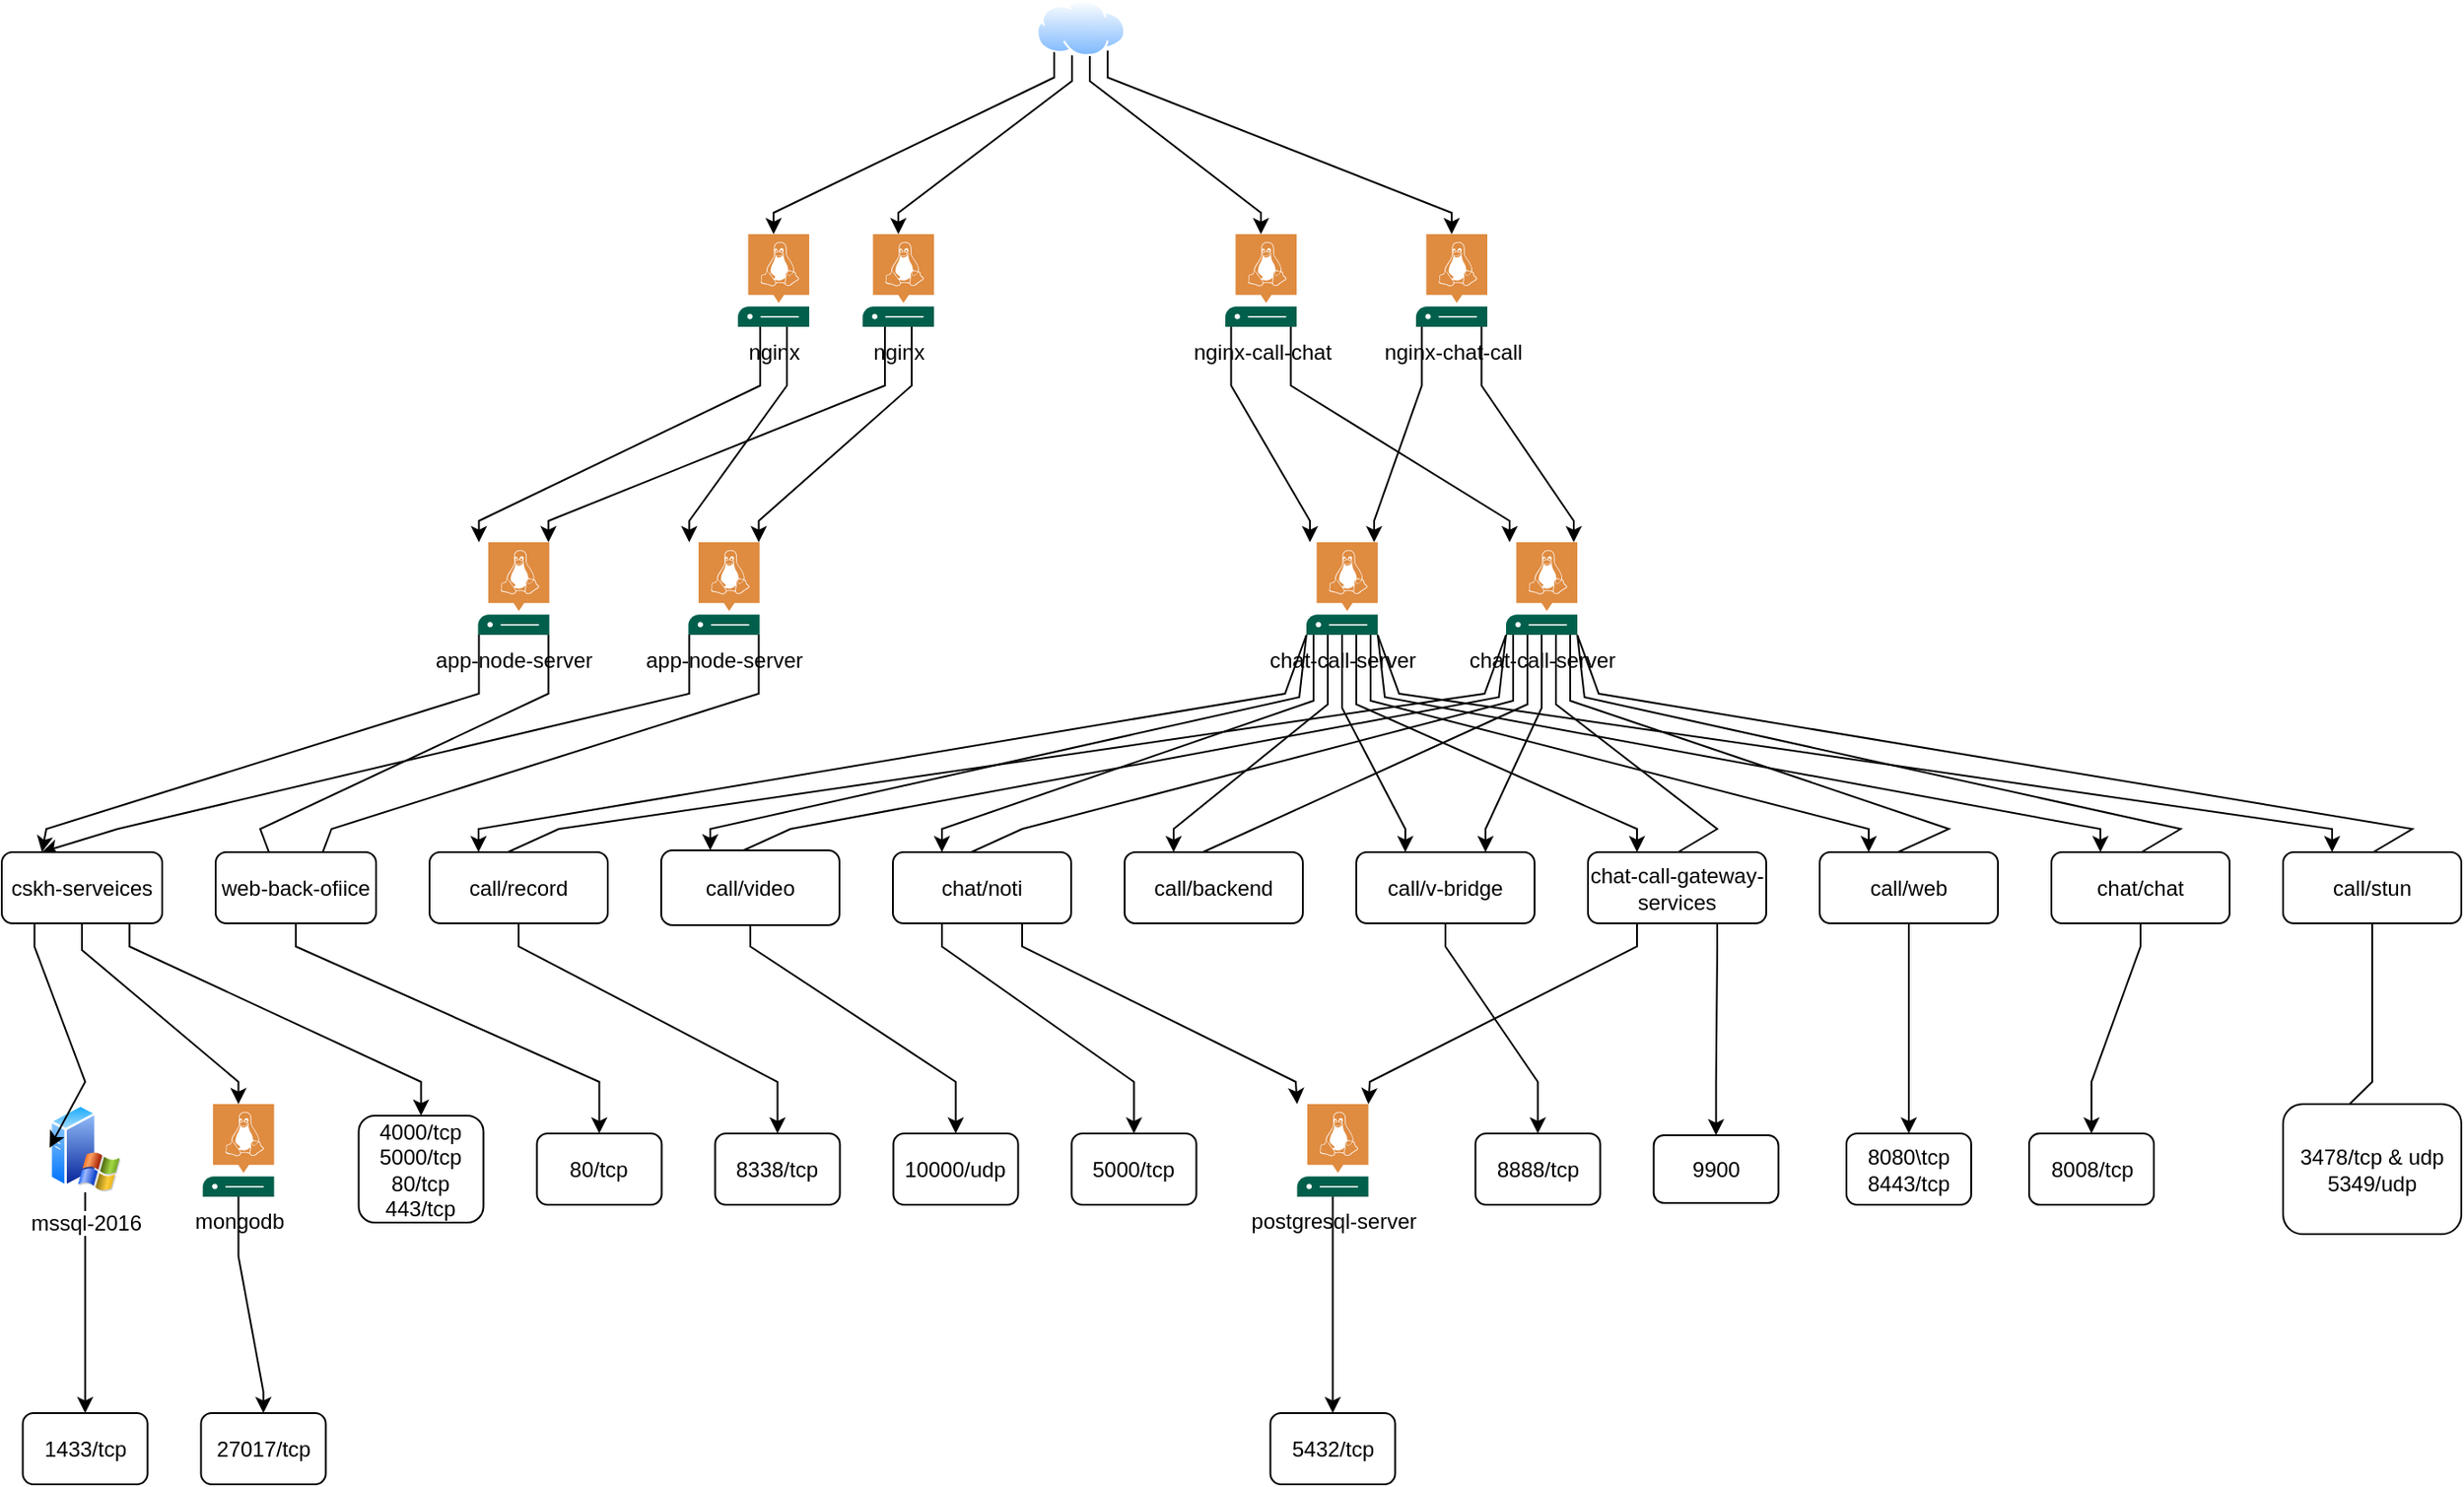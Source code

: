 <mxfile version="22.1.3" type="github">
  <diagram name="Trang-1" id="ofIe6lHjDhhZ4KXh0Yck">
    <mxGraphModel dx="1687" dy="941" grid="1" gridSize="10" guides="1" tooltips="1" connect="1" arrows="1" fold="1" page="1" pageScale="1" pageWidth="1654" pageHeight="2336" math="0" shadow="0">
      <root>
        <mxCell id="0" />
        <mxCell id="1" parent="0" />
        <mxCell id="7XmCqF9aRJ6k3fZhvdl3-186" value="" style="edgeStyle=orthogonalEdgeStyle;rounded=0;orthogonalLoop=1;jettySize=auto;html=1;noEdgeStyle=1;orthogonal=1;" parent="1" source="7XmCqF9aRJ6k3fZhvdl3-29" target="7XmCqF9aRJ6k3fZhvdl3-185" edge="1">
          <mxGeometry relative="1" as="geometry">
            <Array as="points">
              <mxPoint x="46.781" y="705.5" />
              <mxPoint x="46.781" y="781.5" />
            </Array>
          </mxGeometry>
        </mxCell>
        <mxCell id="7XmCqF9aRJ6k3fZhvdl3-29" value="mssql-2016" style="image;aspect=fixed;perimeter=ellipsePerimeter;html=1;align=center;shadow=0;dashed=0;spacingTop=3;image=img/lib/active_directory/windows_server_2.svg;" parent="1" vertex="1">
          <mxGeometry x="26.781" y="619.5" width="40" height="50" as="geometry" />
        </mxCell>
        <mxCell id="7XmCqF9aRJ6k3fZhvdl3-122" style="edgeStyle=orthogonalEdgeStyle;rounded=0;orthogonalLoop=1;jettySize=auto;html=1;noEdgeStyle=1;orthogonal=1;" parent="1" source="7XmCqF9aRJ6k3fZhvdl3-103" target="7XmCqF9aRJ6k3fZhvdl3-106" edge="1">
          <mxGeometry relative="1" as="geometry">
            <Array as="points">
              <mxPoint x="425.544" y="216.5" />
              <mxPoint x="267.718" y="292.5" />
            </Array>
          </mxGeometry>
        </mxCell>
        <mxCell id="7XmCqF9aRJ6k3fZhvdl3-103" value="nginx" style="sketch=0;pointerEvents=1;shadow=0;dashed=0;html=1;strokeColor=none;fillColor=#005F4B;labelPosition=center;verticalLabelPosition=bottom;verticalAlign=top;align=center;outlineConnect=0;shape=mxgraph.veeam2.linux_server;" parent="1" vertex="1">
          <mxGeometry x="413.044" y="131.5" width="40" height="52" as="geometry" />
        </mxCell>
        <mxCell id="7XmCqF9aRJ6k3fZhvdl3-115" style="edgeStyle=orthogonalEdgeStyle;rounded=0;orthogonalLoop=1;jettySize=auto;html=1;noEdgeStyle=1;orthogonal=1;" parent="1" source="7XmCqF9aRJ6k3fZhvdl3-104" target="7XmCqF9aRJ6k3fZhvdl3-109" edge="1">
          <mxGeometry relative="1" as="geometry">
            <Array as="points">
              <mxPoint x="830.25" y="216.5" />
              <mxPoint x="882" y="292.5" />
            </Array>
          </mxGeometry>
        </mxCell>
        <mxCell id="7XmCqF9aRJ6k3fZhvdl3-104" value="nginx-chat-call" style="sketch=0;pointerEvents=1;shadow=0;dashed=0;html=1;strokeColor=none;fillColor=#005F4B;labelPosition=center;verticalLabelPosition=bottom;verticalAlign=top;align=center;outlineConnect=0;shape=mxgraph.veeam2.linux_server;" parent="1" vertex="1">
          <mxGeometry x="793.5" y="131.5" width="40" height="52" as="geometry" />
        </mxCell>
        <mxCell id="7XmCqF9aRJ6k3fZhvdl3-121" style="edgeStyle=orthogonalEdgeStyle;rounded=0;orthogonalLoop=1;jettySize=auto;html=1;noEdgeStyle=1;orthogonal=1;" parent="1" source="7XmCqF9aRJ6k3fZhvdl3-105" target="7XmCqF9aRJ6k3fZhvdl3-113" edge="1">
          <mxGeometry relative="1" as="geometry">
            <Array as="points">
              <mxPoint x="510.544" y="216.5" />
              <mxPoint x="424.718" y="292.5" />
            </Array>
          </mxGeometry>
        </mxCell>
        <mxCell id="7XmCqF9aRJ6k3fZhvdl3-105" value="nginx" style="sketch=0;pointerEvents=1;shadow=0;dashed=0;html=1;strokeColor=none;fillColor=#005F4B;labelPosition=center;verticalLabelPosition=bottom;verticalAlign=top;align=center;outlineConnect=0;shape=mxgraph.veeam2.linux_server;" parent="1" vertex="1">
          <mxGeometry x="483.044" y="131.5" width="40" height="52" as="geometry" />
        </mxCell>
        <mxCell id="7XmCqF9aRJ6k3fZhvdl3-242" style="edgeStyle=orthogonalEdgeStyle;rounded=0;orthogonalLoop=1;jettySize=auto;html=1;entryX=0.5;entryY=1;entryDx=0;entryDy=0;noEdgeStyle=1;orthogonal=1;" parent="1" source="7XmCqF9aRJ6k3fZhvdl3-106" target="7XmCqF9aRJ6k3fZhvdl3-141" edge="1">
          <mxGeometry relative="1" as="geometry">
            <Array as="points">
              <mxPoint x="306.718" y="389.5" />
              <mxPoint x="145" y="465.5" />
            </Array>
          </mxGeometry>
        </mxCell>
        <mxCell id="7XmCqF9aRJ6k3fZhvdl3-243" style="edgeStyle=orthogonalEdgeStyle;rounded=0;orthogonalLoop=1;jettySize=auto;html=1;entryX=0.25;entryY=0;entryDx=0;entryDy=0;noEdgeStyle=1;orthogonal=1;" parent="1" source="7XmCqF9aRJ6k3fZhvdl3-106" target="7XmCqF9aRJ6k3fZhvdl3-139" edge="1">
          <mxGeometry relative="1" as="geometry">
            <Array as="points">
              <mxPoint x="267.718" y="389.5" />
              <mxPoint x="25" y="465.5" />
            </Array>
          </mxGeometry>
        </mxCell>
        <mxCell id="7XmCqF9aRJ6k3fZhvdl3-106" value="app-node-server" style="sketch=0;pointerEvents=1;shadow=0;dashed=0;html=1;strokeColor=none;fillColor=#005F4B;labelPosition=center;verticalLabelPosition=bottom;verticalAlign=top;align=center;outlineConnect=0;shape=mxgraph.veeam2.linux_server;" parent="1" vertex="1">
          <mxGeometry x="267.218" y="304.5" width="40" height="52" as="geometry" />
        </mxCell>
        <mxCell id="7XmCqF9aRJ6k3fZhvdl3-245" style="edgeStyle=orthogonalEdgeStyle;rounded=0;orthogonalLoop=1;jettySize=auto;html=1;noEdgeStyle=1;orthogonal=1;" parent="1" source="7XmCqF9aRJ6k3fZhvdl3-107" target="7XmCqF9aRJ6k3fZhvdl3-155" edge="1">
          <mxGeometry relative="1" as="geometry">
            <Array as="points">
              <mxPoint x="784" y="389.5" />
              <mxPoint x="1307.5" y="465.5" />
            </Array>
          </mxGeometry>
        </mxCell>
        <mxCell id="7XmCqF9aRJ6k3fZhvdl3-246" style="edgeStyle=orthogonalEdgeStyle;rounded=0;orthogonalLoop=1;jettySize=auto;html=1;noEdgeStyle=1;orthogonal=1;" parent="1" source="7XmCqF9aRJ6k3fZhvdl3-107" target="7XmCqF9aRJ6k3fZhvdl3-156" edge="1">
          <mxGeometry relative="1" as="geometry">
            <Array as="points">
              <mxPoint x="776" y="391.5" />
              <mxPoint x="1177.5" y="465.5" />
            </Array>
          </mxGeometry>
        </mxCell>
        <mxCell id="7XmCqF9aRJ6k3fZhvdl3-247" style="edgeStyle=orthogonalEdgeStyle;rounded=0;orthogonalLoop=1;jettySize=auto;html=1;noEdgeStyle=1;orthogonal=1;" parent="1" source="7XmCqF9aRJ6k3fZhvdl3-107" target="7XmCqF9aRJ6k3fZhvdl3-147" edge="1">
          <mxGeometry relative="1" as="geometry">
            <Array as="points">
              <mxPoint x="720" y="389.5" />
              <mxPoint x="267.5" y="465.5" />
            </Array>
          </mxGeometry>
        </mxCell>
        <mxCell id="7XmCqF9aRJ6k3fZhvdl3-248" style="edgeStyle=orthogonalEdgeStyle;rounded=0;orthogonalLoop=1;jettySize=auto;html=1;noEdgeStyle=1;orthogonal=1;" parent="1" source="7XmCqF9aRJ6k3fZhvdl3-107" target="7XmCqF9aRJ6k3fZhvdl3-148" edge="1">
          <mxGeometry relative="1" as="geometry">
            <Array as="points">
              <mxPoint x="728" y="391.5" />
              <mxPoint x="397.5" y="465.5" />
            </Array>
          </mxGeometry>
        </mxCell>
        <mxCell id="7XmCqF9aRJ6k3fZhvdl3-249" style="edgeStyle=orthogonalEdgeStyle;rounded=0;orthogonalLoop=1;jettySize=auto;html=1;noEdgeStyle=1;orthogonal=1;" parent="1" source="7XmCqF9aRJ6k3fZhvdl3-107" target="7XmCqF9aRJ6k3fZhvdl3-149" edge="1">
          <mxGeometry relative="1" as="geometry">
            <Array as="points">
              <mxPoint x="752" y="397.5" />
              <mxPoint x="787.5" y="465.5" />
            </Array>
          </mxGeometry>
        </mxCell>
        <mxCell id="7XmCqF9aRJ6k3fZhvdl3-250" style="edgeStyle=orthogonalEdgeStyle;rounded=0;orthogonalLoop=1;jettySize=auto;html=1;noEdgeStyle=1;orthogonal=1;" parent="1" source="7XmCqF9aRJ6k3fZhvdl3-107" target="7XmCqF9aRJ6k3fZhvdl3-150" edge="1">
          <mxGeometry relative="1" as="geometry">
            <Array as="points">
              <mxPoint x="744" y="395.5" />
              <mxPoint x="657.5" y="465.5" />
            </Array>
          </mxGeometry>
        </mxCell>
        <mxCell id="7XmCqF9aRJ6k3fZhvdl3-251" style="edgeStyle=orthogonalEdgeStyle;rounded=0;orthogonalLoop=1;jettySize=auto;html=1;noEdgeStyle=1;orthogonal=1;" parent="1" source="7XmCqF9aRJ6k3fZhvdl3-107" target="7XmCqF9aRJ6k3fZhvdl3-151" edge="1">
          <mxGeometry relative="1" as="geometry">
            <Array as="points">
              <mxPoint x="768" y="393.5" />
              <mxPoint x="1047.5" y="465.5" />
            </Array>
          </mxGeometry>
        </mxCell>
        <mxCell id="7XmCqF9aRJ6k3fZhvdl3-252" style="edgeStyle=orthogonalEdgeStyle;rounded=0;orthogonalLoop=1;jettySize=auto;html=1;noEdgeStyle=1;orthogonal=1;" parent="1" source="7XmCqF9aRJ6k3fZhvdl3-107" target="7XmCqF9aRJ6k3fZhvdl3-158" edge="1">
          <mxGeometry relative="1" as="geometry">
            <Array as="points">
              <mxPoint x="760" y="395.5" />
              <mxPoint x="917.5" y="465.5" />
            </Array>
          </mxGeometry>
        </mxCell>
        <mxCell id="7XmCqF9aRJ6k3fZhvdl3-253" style="edgeStyle=orthogonalEdgeStyle;rounded=0;orthogonalLoop=1;jettySize=auto;html=1;noEdgeStyle=1;orthogonal=1;" parent="1" source="7XmCqF9aRJ6k3fZhvdl3-107" target="7XmCqF9aRJ6k3fZhvdl3-157" edge="1">
          <mxGeometry relative="1" as="geometry">
            <Array as="points">
              <mxPoint x="736" y="393.5" />
              <mxPoint x="527.5" y="465.5" />
            </Array>
          </mxGeometry>
        </mxCell>
        <mxCell id="7XmCqF9aRJ6k3fZhvdl3-107" value="chat-call-server" style="sketch=0;pointerEvents=1;shadow=0;dashed=0;html=1;strokeColor=none;fillColor=#005F4B;labelPosition=center;verticalLabelPosition=bottom;verticalAlign=top;align=center;outlineConnect=0;shape=mxgraph.veeam2.linux_server;" parent="1" vertex="1">
          <mxGeometry x="732" y="304.5" width="40" height="52" as="geometry" />
        </mxCell>
        <mxCell id="7XmCqF9aRJ6k3fZhvdl3-114" style="edgeStyle=orthogonalEdgeStyle;rounded=0;orthogonalLoop=1;jettySize=auto;html=1;noEdgeStyle=1;orthogonal=1;" parent="1" source="7XmCqF9aRJ6k3fZhvdl3-108" target="7XmCqF9aRJ6k3fZhvdl3-107" edge="1">
          <mxGeometry relative="1" as="geometry">
            <Array as="points">
              <mxPoint x="689.75" y="216.5" />
              <mxPoint x="734" y="292.5" />
            </Array>
          </mxGeometry>
        </mxCell>
        <mxCell id="7XmCqF9aRJ6k3fZhvdl3-108" value="nginx-call-chat" style="sketch=0;pointerEvents=1;shadow=0;dashed=0;html=1;strokeColor=none;fillColor=#005F4B;labelPosition=center;verticalLabelPosition=bottom;verticalAlign=top;align=center;outlineConnect=0;shape=mxgraph.veeam2.linux_server;labelBorderColor=none;labelBackgroundColor=none;" parent="1" vertex="1">
          <mxGeometry x="686.5" y="131.5" width="40" height="52" as="geometry" />
        </mxCell>
        <mxCell id="7XmCqF9aRJ6k3fZhvdl3-194" style="edgeStyle=orthogonalEdgeStyle;rounded=0;orthogonalLoop=1;jettySize=auto;html=1;entryX=0;entryY=0.5;entryDx=0;entryDy=0;noEdgeStyle=1;orthogonal=1;" parent="1" source="7XmCqF9aRJ6k3fZhvdl3-109" target="7XmCqF9aRJ6k3fZhvdl3-157" edge="1">
          <mxGeometry relative="1" as="geometry">
            <Array as="points">
              <mxPoint x="848" y="393.5" />
              <mxPoint x="572.5" y="465.5" />
            </Array>
          </mxGeometry>
        </mxCell>
        <mxCell id="7XmCqF9aRJ6k3fZhvdl3-195" style="edgeStyle=orthogonalEdgeStyle;rounded=0;orthogonalLoop=1;jettySize=auto;html=1;entryX=0;entryY=0.5;entryDx=0;entryDy=0;noEdgeStyle=1;orthogonal=1;" parent="1" source="7XmCqF9aRJ6k3fZhvdl3-109" target="7XmCqF9aRJ6k3fZhvdl3-147" edge="1">
          <mxGeometry relative="1" as="geometry">
            <Array as="points">
              <mxPoint x="832" y="389.5" />
              <mxPoint x="312.5" y="465.5" />
            </Array>
          </mxGeometry>
        </mxCell>
        <mxCell id="7XmCqF9aRJ6k3fZhvdl3-196" style="edgeStyle=orthogonalEdgeStyle;rounded=0;orthogonalLoop=1;jettySize=auto;html=1;entryX=0;entryY=0.5;entryDx=0;entryDy=0;noEdgeStyle=1;orthogonal=1;" parent="1" source="7XmCqF9aRJ6k3fZhvdl3-109" target="7XmCqF9aRJ6k3fZhvdl3-148" edge="1">
          <mxGeometry relative="1" as="geometry">
            <Array as="points">
              <mxPoint x="840" y="391.5" />
              <mxPoint x="442.5" y="465.5" />
            </Array>
          </mxGeometry>
        </mxCell>
        <mxCell id="7XmCqF9aRJ6k3fZhvdl3-197" style="edgeStyle=orthogonalEdgeStyle;rounded=0;orthogonalLoop=1;jettySize=auto;html=1;noEdgeStyle=1;orthogonal=1;" parent="1" source="7XmCqF9aRJ6k3fZhvdl3-109" target="7XmCqF9aRJ6k3fZhvdl3-149" edge="1">
          <mxGeometry relative="1" as="geometry">
            <Array as="points">
              <mxPoint x="864" y="397.5" />
              <mxPoint x="832.5" y="465.5" />
            </Array>
          </mxGeometry>
        </mxCell>
        <mxCell id="7XmCqF9aRJ6k3fZhvdl3-198" style="edgeStyle=orthogonalEdgeStyle;rounded=0;orthogonalLoop=1;jettySize=auto;html=1;entryX=0;entryY=0.5;entryDx=0;entryDy=0;noEdgeStyle=1;orthogonal=1;" parent="1" source="7XmCqF9aRJ6k3fZhvdl3-109" target="7XmCqF9aRJ6k3fZhvdl3-150" edge="1">
          <mxGeometry relative="1" as="geometry">
            <Array as="points">
              <mxPoint x="856" y="395.5" />
              <mxPoint x="702.5" y="465.5" />
            </Array>
          </mxGeometry>
        </mxCell>
        <mxCell id="7XmCqF9aRJ6k3fZhvdl3-199" style="edgeStyle=orthogonalEdgeStyle;rounded=0;orthogonalLoop=1;jettySize=auto;html=1;entryX=0;entryY=0.5;entryDx=0;entryDy=0;noEdgeStyle=1;orthogonal=1;" parent="1" source="7XmCqF9aRJ6k3fZhvdl3-109" target="7XmCqF9aRJ6k3fZhvdl3-151" edge="1">
          <mxGeometry relative="1" as="geometry">
            <Array as="points">
              <mxPoint x="880" y="393.5" />
              <mxPoint x="1092.5" y="465.5" />
            </Array>
          </mxGeometry>
        </mxCell>
        <mxCell id="7XmCqF9aRJ6k3fZhvdl3-200" style="edgeStyle=orthogonalEdgeStyle;rounded=0;orthogonalLoop=1;jettySize=auto;html=1;entryX=0;entryY=0.75;entryDx=0;entryDy=0;noEdgeStyle=1;orthogonal=1;" parent="1" source="7XmCqF9aRJ6k3fZhvdl3-109" target="7XmCqF9aRJ6k3fZhvdl3-158" edge="1">
          <mxGeometry relative="1" as="geometry">
            <Array as="points">
              <mxPoint x="872" y="395.5" />
              <mxPoint x="962.5" y="465.5" />
            </Array>
          </mxGeometry>
        </mxCell>
        <mxCell id="7XmCqF9aRJ6k3fZhvdl3-201" style="edgeStyle=orthogonalEdgeStyle;rounded=0;orthogonalLoop=1;jettySize=auto;html=1;entryX=0;entryY=0.75;entryDx=0;entryDy=0;noEdgeStyle=1;orthogonal=1;" parent="1" source="7XmCqF9aRJ6k3fZhvdl3-109" target="7XmCqF9aRJ6k3fZhvdl3-156" edge="1">
          <mxGeometry relative="1" as="geometry">
            <Array as="points">
              <mxPoint x="888" y="391.5" />
              <mxPoint x="1222.5" y="465.5" />
            </Array>
          </mxGeometry>
        </mxCell>
        <mxCell id="7XmCqF9aRJ6k3fZhvdl3-202" style="edgeStyle=orthogonalEdgeStyle;rounded=0;orthogonalLoop=1;jettySize=auto;html=1;entryX=0;entryY=0.75;entryDx=0;entryDy=0;noEdgeStyle=1;orthogonal=1;" parent="1" source="7XmCqF9aRJ6k3fZhvdl3-109" target="7XmCqF9aRJ6k3fZhvdl3-155" edge="1">
          <mxGeometry relative="1" as="geometry">
            <Array as="points">
              <mxPoint x="896" y="389.5" />
              <mxPoint x="1352.5" y="465.5" />
            </Array>
          </mxGeometry>
        </mxCell>
        <mxCell id="7XmCqF9aRJ6k3fZhvdl3-109" value="chat-call-server" style="sketch=0;pointerEvents=1;shadow=0;dashed=0;html=1;strokeColor=none;fillColor=#005F4B;labelPosition=center;verticalLabelPosition=bottom;verticalAlign=top;align=center;outlineConnect=0;shape=mxgraph.veeam2.linux_server;" parent="1" vertex="1">
          <mxGeometry x="844" y="304.5" width="40" height="52" as="geometry" />
        </mxCell>
        <mxCell id="7XmCqF9aRJ6k3fZhvdl3-182" value="" style="edgeStyle=orthogonalEdgeStyle;rounded=0;orthogonalLoop=1;jettySize=auto;html=1;noEdgeStyle=1;orthogonal=1;" parent="1" source="7XmCqF9aRJ6k3fZhvdl3-110" target="7XmCqF9aRJ6k3fZhvdl3-181" edge="1">
          <mxGeometry relative="1" as="geometry">
            <Array as="points">
              <mxPoint x="132.781" y="705.5" />
              <mxPoint x="146.781" y="781.5" />
            </Array>
          </mxGeometry>
        </mxCell>
        <mxCell id="7XmCqF9aRJ6k3fZhvdl3-110" value="mongodb" style="sketch=0;pointerEvents=1;shadow=0;dashed=0;html=1;strokeColor=none;fillColor=#005F4B;labelPosition=center;verticalLabelPosition=bottom;verticalAlign=top;align=center;outlineConnect=0;shape=mxgraph.veeam2.linux_server;" parent="1" vertex="1">
          <mxGeometry x="112.781" y="620" width="40" height="52" as="geometry" />
        </mxCell>
        <mxCell id="7XmCqF9aRJ6k3fZhvdl3-219" style="edgeStyle=orthogonalEdgeStyle;rounded=0;orthogonalLoop=1;jettySize=auto;html=1;entryX=0.5;entryY=0;entryDx=0;entryDy=0;noEdgeStyle=1;orthogonal=1;" parent="1" source="7XmCqF9aRJ6k3fZhvdl3-111" target="7XmCqF9aRJ6k3fZhvdl3-218" edge="1">
          <mxGeometry relative="1" as="geometry">
            <Array as="points">
              <mxPoint x="746.778" y="705.5" />
              <mxPoint x="746.778" y="781.5" />
            </Array>
          </mxGeometry>
        </mxCell>
        <mxCell id="7XmCqF9aRJ6k3fZhvdl3-111" value="postgresql-server" style="sketch=0;pointerEvents=1;shadow=0;dashed=0;html=1;strokeColor=none;fillColor=#005F4B;labelPosition=center;verticalLabelPosition=bottom;verticalAlign=top;align=center;outlineConnect=0;shape=mxgraph.veeam2.linux_server;" parent="1" vertex="1">
          <mxGeometry x="726.778" y="620" width="40" height="52" as="geometry" />
        </mxCell>
        <mxCell id="7XmCqF9aRJ6k3fZhvdl3-235" style="edgeStyle=orthogonalEdgeStyle;rounded=0;orthogonalLoop=1;jettySize=auto;html=1;entryX=0.25;entryY=0;entryDx=0;entryDy=0;noEdgeStyle=1;orthogonal=1;" parent="1" source="7XmCqF9aRJ6k3fZhvdl3-113" target="7XmCqF9aRJ6k3fZhvdl3-139" edge="1">
          <mxGeometry relative="1" as="geometry">
            <Array as="points">
              <mxPoint x="385.718" y="389.5" />
              <mxPoint x="65" y="465.5" />
            </Array>
          </mxGeometry>
        </mxCell>
        <mxCell id="7XmCqF9aRJ6k3fZhvdl3-236" style="edgeStyle=orthogonalEdgeStyle;rounded=0;orthogonalLoop=1;jettySize=auto;html=1;entryX=0.5;entryY=1;entryDx=0;entryDy=0;noEdgeStyle=1;orthogonal=1;" parent="1" source="7XmCqF9aRJ6k3fZhvdl3-113" target="7XmCqF9aRJ6k3fZhvdl3-141" edge="1">
          <mxGeometry relative="1" as="geometry">
            <Array as="points">
              <mxPoint x="424.718" y="389.5" />
              <mxPoint x="185" y="465.5" />
            </Array>
          </mxGeometry>
        </mxCell>
        <mxCell id="7XmCqF9aRJ6k3fZhvdl3-113" value="app-node-server" style="sketch=0;pointerEvents=1;shadow=0;dashed=0;html=1;strokeColor=none;fillColor=#005F4B;labelPosition=center;verticalLabelPosition=bottom;verticalAlign=top;align=center;outlineConnect=0;shape=mxgraph.veeam2.linux_server;" parent="1" vertex="1">
          <mxGeometry x="385.218" y="304.5" width="40" height="52" as="geometry" />
        </mxCell>
        <mxCell id="7XmCqF9aRJ6k3fZhvdl3-119" value="" style="endArrow=classic;html=1;rounded=0;noEdgeStyle=1;orthogonal=1;" parent="1" source="7XmCqF9aRJ6k3fZhvdl3-108" target="7XmCqF9aRJ6k3fZhvdl3-109" edge="1">
          <mxGeometry width="50" height="50" relative="1" as="geometry">
            <mxPoint x="1010" y="770" as="sourcePoint" />
            <mxPoint x="870" y="670" as="targetPoint" />
            <Array as="points">
              <mxPoint x="723.25" y="216.5" />
              <mxPoint x="846" y="292.5" />
            </Array>
          </mxGeometry>
        </mxCell>
        <mxCell id="7XmCqF9aRJ6k3fZhvdl3-120" value="" style="endArrow=classic;html=1;rounded=0;noEdgeStyle=1;orthogonal=1;" parent="1" source="7XmCqF9aRJ6k3fZhvdl3-104" target="7XmCqF9aRJ6k3fZhvdl3-107" edge="1">
          <mxGeometry width="50" height="50" relative="1" as="geometry">
            <mxPoint x="1450" y="100" as="sourcePoint" />
            <mxPoint x="1560" y="210" as="targetPoint" />
            <Array as="points">
              <mxPoint x="796.75" y="216.5" />
              <mxPoint x="770" y="292.5" />
            </Array>
          </mxGeometry>
        </mxCell>
        <mxCell id="7XmCqF9aRJ6k3fZhvdl3-123" value="" style="endArrow=classic;html=1;rounded=0;noEdgeStyle=1;orthogonal=1;" parent="1" source="7XmCqF9aRJ6k3fZhvdl3-105" target="7XmCqF9aRJ6k3fZhvdl3-106" edge="1">
          <mxGeometry width="50" height="50" relative="1" as="geometry">
            <mxPoint x="1140" y="140" as="sourcePoint" />
            <mxPoint x="1250" y="250" as="targetPoint" />
            <Array as="points">
              <mxPoint x="495.544" y="216.5" />
              <mxPoint x="306.718" y="292.5" />
            </Array>
          </mxGeometry>
        </mxCell>
        <mxCell id="7XmCqF9aRJ6k3fZhvdl3-124" value="" style="endArrow=classic;html=1;rounded=0;noEdgeStyle=1;orthogonal=1;" parent="1" source="7XmCqF9aRJ6k3fZhvdl3-103" target="7XmCqF9aRJ6k3fZhvdl3-113" edge="1">
          <mxGeometry width="50" height="50" relative="1" as="geometry">
            <mxPoint x="1120" y="168" as="sourcePoint" />
            <mxPoint x="1240" y="280" as="targetPoint" />
            <Array as="points">
              <mxPoint x="440.544" y="216.5" />
              <mxPoint x="385.718" y="292.5" />
            </Array>
          </mxGeometry>
        </mxCell>
        <mxCell id="7XmCqF9aRJ6k3fZhvdl3-165" value="" style="edgeStyle=orthogonalEdgeStyle;rounded=0;orthogonalLoop=1;jettySize=auto;html=1;noEdgeStyle=1;orthogonal=1;" parent="1" source="7XmCqF9aRJ6k3fZhvdl3-139" target="7XmCqF9aRJ6k3fZhvdl3-164" edge="1">
          <mxGeometry relative="1" as="geometry">
            <Array as="points">
              <mxPoint x="71.667" y="531.5" />
              <mxPoint x="235.25" y="607.5" />
            </Array>
          </mxGeometry>
        </mxCell>
        <mxCell id="7XmCqF9aRJ6k3fZhvdl3-231" style="edgeStyle=orthogonalEdgeStyle;rounded=0;orthogonalLoop=1;jettySize=auto;html=1;entryX=0;entryY=0.5;entryDx=0;entryDy=0;noEdgeStyle=1;orthogonal=1;" parent="1" source="7XmCqF9aRJ6k3fZhvdl3-139" target="7XmCqF9aRJ6k3fZhvdl3-29" edge="1">
          <mxGeometry relative="1" as="geometry">
            <Array as="points">
              <mxPoint x="18.333" y="531.5" />
              <mxPoint x="46.781" y="607.5" />
            </Array>
          </mxGeometry>
        </mxCell>
        <mxCell id="7XmCqF9aRJ6k3fZhvdl3-254" style="edgeStyle=orthogonalEdgeStyle;rounded=0;orthogonalLoop=1;jettySize=auto;html=1;noEdgeStyle=1;orthogonal=1;" parent="1" source="7XmCqF9aRJ6k3fZhvdl3-139" target="7XmCqF9aRJ6k3fZhvdl3-110" edge="1">
          <mxGeometry relative="1" as="geometry">
            <Array as="points">
              <mxPoint x="45" y="533.5" />
              <mxPoint x="132.781" y="607.5" />
            </Array>
          </mxGeometry>
        </mxCell>
        <mxCell id="7XmCqF9aRJ6k3fZhvdl3-139" value="cskh-serveices" style="rounded=1;whiteSpace=wrap;html=1;" parent="1" vertex="1">
          <mxGeometry y="478.5" width="90" height="40" as="geometry" />
        </mxCell>
        <mxCell id="7XmCqF9aRJ6k3fZhvdl3-168" value="" style="edgeStyle=orthogonalEdgeStyle;rounded=0;orthogonalLoop=1;jettySize=auto;html=1;noEdgeStyle=1;orthogonal=1;" parent="1" source="7XmCqF9aRJ6k3fZhvdl3-141" target="7XmCqF9aRJ6k3fZhvdl3-166" edge="1">
          <mxGeometry relative="1" as="geometry">
            <Array as="points">
              <mxPoint x="165" y="531.5" />
              <mxPoint x="335.25" y="607.5" />
            </Array>
          </mxGeometry>
        </mxCell>
        <mxCell id="7XmCqF9aRJ6k3fZhvdl3-141" value="web-back-ofiice" style="rounded=1;whiteSpace=wrap;html=1;" parent="1" vertex="1">
          <mxGeometry x="120" y="478.5" width="90" height="40" as="geometry" />
        </mxCell>
        <mxCell id="7XmCqF9aRJ6k3fZhvdl3-192" style="edgeStyle=orthogonalEdgeStyle;rounded=0;orthogonalLoop=1;jettySize=auto;html=1;noEdgeStyle=1;orthogonal=1;" parent="1" source="7XmCqF9aRJ6k3fZhvdl3-147" target="7XmCqF9aRJ6k3fZhvdl3-170" edge="1">
          <mxGeometry relative="1" as="geometry">
            <Array as="points">
              <mxPoint x="290" y="531.5" />
              <mxPoint x="435.25" y="607.5" />
            </Array>
          </mxGeometry>
        </mxCell>
        <mxCell id="7XmCqF9aRJ6k3fZhvdl3-147" value="call/record" style="rounded=1;whiteSpace=wrap;html=1;" parent="1" vertex="1">
          <mxGeometry x="240" y="478.5" width="100" height="40" as="geometry" />
        </mxCell>
        <mxCell id="7XmCqF9aRJ6k3fZhvdl3-191" style="edgeStyle=orthogonalEdgeStyle;rounded=0;orthogonalLoop=1;jettySize=auto;html=1;noEdgeStyle=1;orthogonal=1;" parent="1" source="7XmCqF9aRJ6k3fZhvdl3-148" target="7XmCqF9aRJ6k3fZhvdl3-171" edge="1">
          <mxGeometry relative="1" as="geometry">
            <Array as="points">
              <mxPoint x="420" y="531.5" />
              <mxPoint x="535.25" y="607.5" />
            </Array>
          </mxGeometry>
        </mxCell>
        <mxCell id="7XmCqF9aRJ6k3fZhvdl3-148" value="call/video" style="rounded=1;whiteSpace=wrap;html=1;" parent="1" vertex="1">
          <mxGeometry x="370" y="477.5" width="100" height="42" as="geometry" />
        </mxCell>
        <mxCell id="7XmCqF9aRJ6k3fZhvdl3-190" style="edgeStyle=orthogonalEdgeStyle;rounded=0;orthogonalLoop=1;jettySize=auto;html=1;noEdgeStyle=1;orthogonal=1;" parent="1" source="7XmCqF9aRJ6k3fZhvdl3-149" target="7XmCqF9aRJ6k3fZhvdl3-172" edge="1">
          <mxGeometry relative="1" as="geometry">
            <Array as="points">
              <mxPoint x="810" y="531.5" />
              <mxPoint x="861.833" y="607.5" />
            </Array>
          </mxGeometry>
        </mxCell>
        <mxCell id="7XmCqF9aRJ6k3fZhvdl3-149" value="call/v-bridge" style="rounded=1;whiteSpace=wrap;html=1;" parent="1" vertex="1">
          <mxGeometry x="760" y="478.5" width="100" height="40" as="geometry" />
        </mxCell>
        <mxCell id="7XmCqF9aRJ6k3fZhvdl3-150" value="call/backend" style="rounded=1;whiteSpace=wrap;html=1;" parent="1" vertex="1">
          <mxGeometry x="630" y="478.5" width="100" height="40" as="geometry" />
        </mxCell>
        <mxCell id="7XmCqF9aRJ6k3fZhvdl3-189" style="edgeStyle=orthogonalEdgeStyle;rounded=0;orthogonalLoop=1;jettySize=auto;html=1;noEdgeStyle=1;orthogonal=1;" parent="1" source="7XmCqF9aRJ6k3fZhvdl3-151" target="7XmCqF9aRJ6k3fZhvdl3-174" edge="1">
          <mxGeometry relative="1" as="geometry">
            <Array as="points">
              <mxPoint x="1070" y="531.5" />
              <mxPoint x="1070" y="607.5" />
            </Array>
          </mxGeometry>
        </mxCell>
        <mxCell id="7XmCqF9aRJ6k3fZhvdl3-151" value="call/web" style="rounded=1;whiteSpace=wrap;html=1;" parent="1" vertex="1">
          <mxGeometry x="1020" y="478.5" width="100" height="40" as="geometry" />
        </mxCell>
        <mxCell id="7XmCqF9aRJ6k3fZhvdl3-187" style="edgeStyle=orthogonalEdgeStyle;rounded=0;orthogonalLoop=1;jettySize=auto;html=1;entryX=0;entryY=0.5;entryDx=0;entryDy=0;noEdgeStyle=1;orthogonal=1;" parent="1" source="7XmCqF9aRJ6k3fZhvdl3-155" target="7XmCqF9aRJ6k3fZhvdl3-175" edge="1">
          <mxGeometry relative="1" as="geometry">
            <Array as="points">
              <mxPoint x="1330" y="531.5" />
              <mxPoint x="1330" y="607.5" />
            </Array>
          </mxGeometry>
        </mxCell>
        <mxCell id="7XmCqF9aRJ6k3fZhvdl3-155" value="call/stun" style="rounded=1;whiteSpace=wrap;html=1;" parent="1" vertex="1">
          <mxGeometry x="1280" y="478.5" width="100" height="40" as="geometry" />
        </mxCell>
        <mxCell id="7XmCqF9aRJ6k3fZhvdl3-188" style="edgeStyle=orthogonalEdgeStyle;rounded=0;orthogonalLoop=1;jettySize=auto;html=1;noEdgeStyle=1;orthogonal=1;" parent="1" source="7XmCqF9aRJ6k3fZhvdl3-156" target="7XmCqF9aRJ6k3fZhvdl3-176" edge="1">
          <mxGeometry relative="1" as="geometry">
            <Array as="points">
              <mxPoint x="1200" y="531.5" />
              <mxPoint x="1172.5" y="607.5" />
            </Array>
          </mxGeometry>
        </mxCell>
        <mxCell id="7XmCqF9aRJ6k3fZhvdl3-156" value="chat/chat" style="rounded=1;whiteSpace=wrap;html=1;" parent="1" vertex="1">
          <mxGeometry x="1150" y="478.5" width="100" height="40" as="geometry" />
        </mxCell>
        <mxCell id="7XmCqF9aRJ6k3fZhvdl3-193" style="edgeStyle=orthogonalEdgeStyle;rounded=0;orthogonalLoop=1;jettySize=auto;html=1;noEdgeStyle=1;orthogonal=1;" parent="1" source="7XmCqF9aRJ6k3fZhvdl3-157" target="7XmCqF9aRJ6k3fZhvdl3-169" edge="1">
          <mxGeometry relative="1" as="geometry">
            <Array as="points">
              <mxPoint x="527.5" y="531.5" />
              <mxPoint x="635.25" y="607.5" />
            </Array>
          </mxGeometry>
        </mxCell>
        <mxCell id="7XmCqF9aRJ6k3fZhvdl3-217" style="edgeStyle=orthogonalEdgeStyle;rounded=0;orthogonalLoop=1;jettySize=auto;html=1;noEdgeStyle=1;orthogonal=1;" parent="1" source="7XmCqF9aRJ6k3fZhvdl3-157" target="7XmCqF9aRJ6k3fZhvdl3-111" edge="1">
          <mxGeometry relative="1" as="geometry">
            <Array as="points">
              <mxPoint x="572.5" y="531.5" />
              <mxPoint x="726.028" y="607.5" />
            </Array>
          </mxGeometry>
        </mxCell>
        <mxCell id="7XmCqF9aRJ6k3fZhvdl3-157" value="chat/noti" style="rounded=1;whiteSpace=wrap;html=1;" parent="1" vertex="1">
          <mxGeometry x="500" y="478.5" width="100" height="40" as="geometry" />
        </mxCell>
        <mxCell id="7XmCqF9aRJ6k3fZhvdl3-163" value="" style="edgeStyle=orthogonalEdgeStyle;rounded=0;orthogonalLoop=1;jettySize=auto;html=1;noEdgeStyle=1;orthogonal=1;" parent="1" source="7XmCqF9aRJ6k3fZhvdl3-158" target="7XmCqF9aRJ6k3fZhvdl3-161" edge="1">
          <mxGeometry relative="1" as="geometry">
            <Array as="points">
              <mxPoint x="962.5" y="531.5" />
              <mxPoint x="961.833" y="607.5" />
            </Array>
          </mxGeometry>
        </mxCell>
        <mxCell id="7XmCqF9aRJ6k3fZhvdl3-216" style="edgeStyle=orthogonalEdgeStyle;rounded=0;orthogonalLoop=1;jettySize=auto;html=1;noEdgeStyle=1;orthogonal=1;" parent="1" source="7XmCqF9aRJ6k3fZhvdl3-158" target="7XmCqF9aRJ6k3fZhvdl3-111" edge="1">
          <mxGeometry relative="1" as="geometry">
            <Array as="points">
              <mxPoint x="917.5" y="531.5" />
              <mxPoint x="767.528" y="607.5" />
            </Array>
          </mxGeometry>
        </mxCell>
        <mxCell id="7XmCqF9aRJ6k3fZhvdl3-158" value="chat-call-gateway-services" style="rounded=1;whiteSpace=wrap;html=1;" parent="1" vertex="1">
          <mxGeometry x="890" y="478.5" width="100" height="40" as="geometry" />
        </mxCell>
        <mxCell id="7XmCqF9aRJ6k3fZhvdl3-161" value="9900" style="rounded=1;whiteSpace=wrap;html=1;" parent="1" vertex="1">
          <mxGeometry x="926.833" y="637.5" width="70" height="38" as="geometry" />
        </mxCell>
        <mxCell id="7XmCqF9aRJ6k3fZhvdl3-164" value="4000/tcp&lt;br&gt;5000/tcp&lt;br&gt;80/tcp&lt;br&gt;443/tcp" style="rounded=1;whiteSpace=wrap;html=1;" parent="1" vertex="1">
          <mxGeometry x="200.25" y="626.5" width="70" height="60" as="geometry" />
        </mxCell>
        <mxCell id="7XmCqF9aRJ6k3fZhvdl3-166" value="80/tcp" style="rounded=1;whiteSpace=wrap;html=1;" parent="1" vertex="1">
          <mxGeometry x="300.25" y="636.5" width="70" height="40" as="geometry" />
        </mxCell>
        <mxCell id="7XmCqF9aRJ6k3fZhvdl3-169" value="5000/tcp" style="rounded=1;whiteSpace=wrap;html=1;" parent="1" vertex="1">
          <mxGeometry x="600.25" y="636.5" width="70" height="40" as="geometry" />
        </mxCell>
        <mxCell id="7XmCqF9aRJ6k3fZhvdl3-170" value="8338/tcp" style="rounded=1;whiteSpace=wrap;html=1;" parent="1" vertex="1">
          <mxGeometry x="400.25" y="636.5" width="70" height="40" as="geometry" />
        </mxCell>
        <mxCell id="7XmCqF9aRJ6k3fZhvdl3-171" value="10000/udp" style="rounded=1;whiteSpace=wrap;html=1;" parent="1" vertex="1">
          <mxGeometry x="500.25" y="636.5" width="70" height="40" as="geometry" />
        </mxCell>
        <mxCell id="7XmCqF9aRJ6k3fZhvdl3-172" value="8888/tcp" style="rounded=1;whiteSpace=wrap;html=1;" parent="1" vertex="1">
          <mxGeometry x="826.833" y="636.5" width="70" height="40" as="geometry" />
        </mxCell>
        <mxCell id="7XmCqF9aRJ6k3fZhvdl3-174" value="8080\tcp&lt;br&gt;8443/tcp" style="rounded=1;whiteSpace=wrap;html=1;" parent="1" vertex="1">
          <mxGeometry x="1035" y="636.5" width="70" height="40" as="geometry" />
        </mxCell>
        <mxCell id="7XmCqF9aRJ6k3fZhvdl3-175" value="3478/tcp &amp;amp; udp&lt;br&gt;5349/udp" style="rounded=1;whiteSpace=wrap;html=1;" parent="1" vertex="1">
          <mxGeometry x="1280" y="620" width="100" height="73" as="geometry" />
        </mxCell>
        <mxCell id="7XmCqF9aRJ6k3fZhvdl3-176" value="8008/tcp" style="rounded=1;whiteSpace=wrap;html=1;" parent="1" vertex="1">
          <mxGeometry x="1137.5" y="636.5" width="70" height="40" as="geometry" />
        </mxCell>
        <mxCell id="7XmCqF9aRJ6k3fZhvdl3-181" value="27017/tcp" style="rounded=1;whiteSpace=wrap;html=1;" parent="1" vertex="1">
          <mxGeometry x="111.781" y="793.5" width="70" height="40" as="geometry" />
        </mxCell>
        <mxCell id="7XmCqF9aRJ6k3fZhvdl3-185" value="1433/tcp" style="rounded=1;whiteSpace=wrap;html=1;" parent="1" vertex="1">
          <mxGeometry x="11.781" y="793.5" width="70" height="40" as="geometry" />
        </mxCell>
        <mxCell id="7XmCqF9aRJ6k3fZhvdl3-218" value="5432/tcp" style="rounded=1;whiteSpace=wrap;html=1;" parent="1" vertex="1">
          <mxGeometry x="711.778" y="793.5" width="70" height="40" as="geometry" />
        </mxCell>
        <mxCell id="7XmCqF9aRJ6k3fZhvdl3-256" style="edgeStyle=orthogonalEdgeStyle;rounded=0;orthogonalLoop=1;jettySize=auto;html=1;noEdgeStyle=1;orthogonal=1;" parent="1" source="7XmCqF9aRJ6k3fZhvdl3-255" target="7XmCqF9aRJ6k3fZhvdl3-105" edge="1">
          <mxGeometry relative="1" as="geometry">
            <Array as="points">
              <mxPoint x="600.468" y="45.5" />
              <mxPoint x="503.044" y="119.5" />
            </Array>
          </mxGeometry>
        </mxCell>
        <mxCell id="7XmCqF9aRJ6k3fZhvdl3-257" style="edgeStyle=orthogonalEdgeStyle;rounded=0;orthogonalLoop=1;jettySize=auto;html=1;noEdgeStyle=1;orthogonal=1;" parent="1" source="7XmCqF9aRJ6k3fZhvdl3-255" target="7XmCqF9aRJ6k3fZhvdl3-103" edge="1">
          <mxGeometry relative="1" as="geometry">
            <Array as="points">
              <mxPoint x="590.468" y="43.5" />
              <mxPoint x="433.044" y="119.5" />
            </Array>
          </mxGeometry>
        </mxCell>
        <mxCell id="7XmCqF9aRJ6k3fZhvdl3-258" style="edgeStyle=orthogonalEdgeStyle;rounded=0;orthogonalLoop=1;jettySize=auto;html=1;noEdgeStyle=1;orthogonal=1;" parent="1" source="7XmCqF9aRJ6k3fZhvdl3-255" target="7XmCqF9aRJ6k3fZhvdl3-104" edge="1">
          <mxGeometry relative="1" as="geometry">
            <Array as="points">
              <mxPoint x="620.468" y="43.5" />
              <mxPoint x="813.5" y="119.5" />
            </Array>
          </mxGeometry>
        </mxCell>
        <mxCell id="7XmCqF9aRJ6k3fZhvdl3-259" style="edgeStyle=orthogonalEdgeStyle;rounded=0;orthogonalLoop=1;jettySize=auto;html=1;noEdgeStyle=1;orthogonal=1;" parent="1" source="7XmCqF9aRJ6k3fZhvdl3-255" target="7XmCqF9aRJ6k3fZhvdl3-108" edge="1">
          <mxGeometry relative="1" as="geometry">
            <Array as="points">
              <mxPoint x="610.468" y="45.5" />
              <mxPoint x="706.5" y="119.5" />
            </Array>
          </mxGeometry>
        </mxCell>
        <mxCell id="7XmCqF9aRJ6k3fZhvdl3-255" value="" style="image;aspect=fixed;perimeter=ellipsePerimeter;html=1;align=center;shadow=0;dashed=0;spacingTop=3;image=img/lib/active_directory/internet_cloud.svg;" parent="1" vertex="1">
          <mxGeometry x="580.468" width="50" height="31.5" as="geometry" />
        </mxCell>
      </root>
    </mxGraphModel>
  </diagram>
</mxfile>
